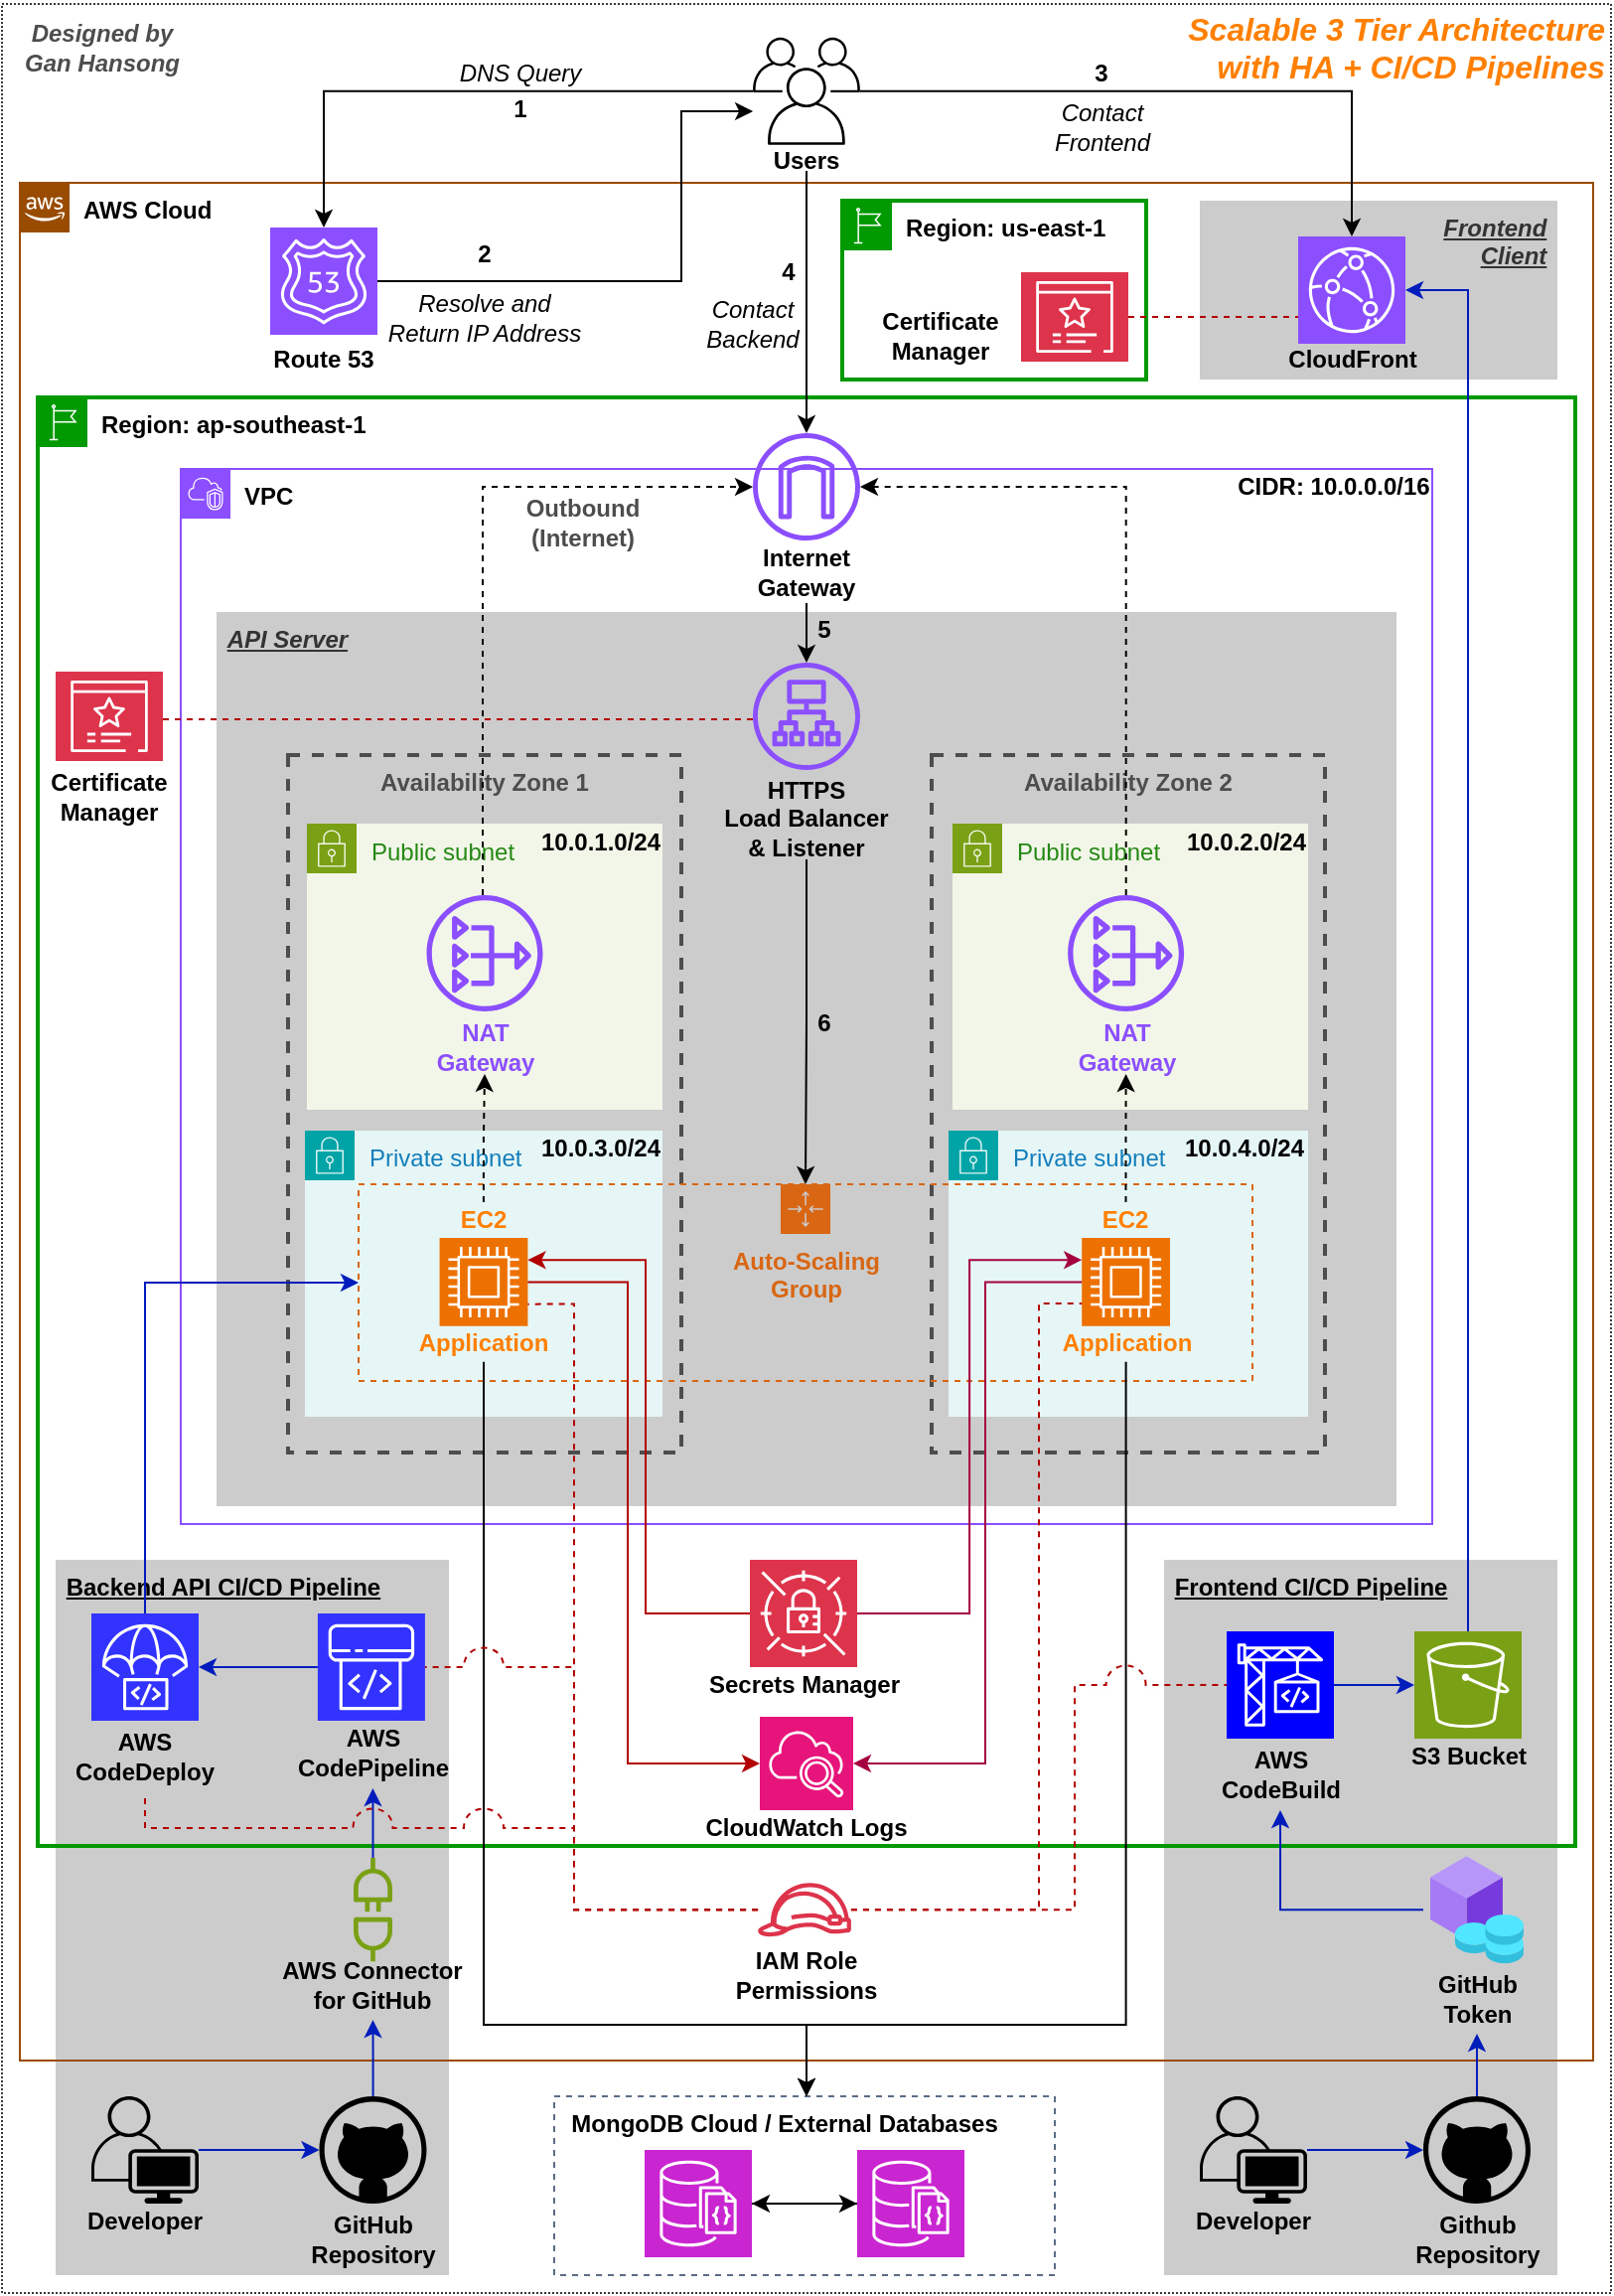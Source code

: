 <mxfile version="27.0.5">
  <diagram id="RGr1q8CzV36uV8QbhTsL" name="Page-1">
    <mxGraphModel dx="1678" dy="989" grid="1" gridSize="9" guides="1" tooltips="1" connect="1" arrows="1" fold="1" page="1" pageScale="1" pageWidth="827" pageHeight="1169" math="0" shadow="0">
      <root>
        <mxCell id="0" />
        <mxCell id="1" parent="0" />
        <mxCell id="9l5MyErOC5hDp67ZGdWm-204" value="" style="rounded=0;whiteSpace=wrap;html=1;container=0;movable=1;resizable=1;rotatable=1;deletable=1;editable=1;locked=0;connectable=1;fillStyle=auto;fillColor=none;strokeColor=#36393d;dashed=1;dashPattern=1 1;" parent="1" vertex="1">
          <mxGeometry x="9" y="9" width="810" height="1152" as="geometry" />
        </mxCell>
        <mxCell id="DDoYbjtW6jiePf0yL-Tp-22" value="&lt;font color=&quot;#000000&quot;&gt;&lt;b&gt;&amp;nbsp;&lt;u style=&quot;&quot;&gt;Backend API&amp;nbsp;CI/CD Pipeline&lt;/u&gt;&lt;/b&gt;&lt;/font&gt;" style="fillColor=#CCCCCC;strokeColor=none;dashed=1;verticalAlign=top;fontStyle=0;fontColor=#333333;whiteSpace=wrap;html=1;align=left;movable=1;resizable=1;rotatable=1;deletable=1;editable=1;locked=0;connectable=1;container=0;" parent="1" vertex="1">
          <mxGeometry x="36" y="792" width="198" height="360" as="geometry" />
        </mxCell>
        <mxCell id="lIYTELbDc3b-W6d0zbWA-1" value="&lt;font color=&quot;#000000&quot;&gt;&lt;b&gt;&amp;nbsp;&lt;u&gt;Frontend&lt;/u&gt;&lt;u style=&quot;&quot;&gt;&amp;nbsp;CI/CD Pipeline&lt;/u&gt;&lt;/b&gt;&lt;/font&gt;" style="fillColor=#CCCCCC;strokeColor=none;dashed=1;verticalAlign=top;fontStyle=0;fontColor=#333333;whiteSpace=wrap;html=1;align=left;movable=1;resizable=1;rotatable=1;deletable=1;editable=1;locked=0;connectable=1;container=0;" parent="1" vertex="1">
          <mxGeometry x="594" y="792" width="198" height="360" as="geometry" />
        </mxCell>
        <mxCell id="DDoYbjtW6jiePf0yL-Tp-43" value="" style="fillColor=#CCCCCC;strokeColor=none;dashed=1;verticalAlign=top;fontStyle=2;whiteSpace=wrap;html=1;align=right;fillStyle=auto;fontColor=#333333;" parent="1" vertex="1">
          <mxGeometry x="612" y="108" width="126" height="90" as="geometry" />
        </mxCell>
        <mxCell id="9l5MyErOC5hDp67ZGdWm-1" value="&lt;b&gt;AWS Cloud&lt;/b&gt;" style="points=[[0,0],[0.25,0],[0.5,0],[0.75,0],[1,0],[1,0.25],[1,0.5],[1,0.75],[1,1],[0.75,1],[0.5,1],[0.25,1],[0,1],[0,0.75],[0,0.5],[0,0.25]];outlineConnect=0;html=1;whiteSpace=wrap;fontSize=12;fontStyle=0;container=0;pointerEvents=0;collapsible=0;recursiveResize=0;shape=mxgraph.aws4.group;grIcon=mxgraph.aws4.group_aws_cloud_alt;verticalAlign=top;align=left;spacingLeft=30;dashed=0;movable=1;resizable=1;rotatable=1;deletable=1;editable=1;locked=0;connectable=1;fillColor=none;strokeColor=#994C00;" parent="1" vertex="1">
          <mxGeometry x="18" y="99" width="792" height="945" as="geometry" />
        </mxCell>
        <mxCell id="dMzQxBgSghUDjkBfiONM-5" value="&lt;b style=&quot;&quot;&gt;&lt;font&gt;&amp;nbsp;&lt;u&gt;API Server&lt;/u&gt;&lt;/font&gt;&lt;/b&gt;" style="fillColor=#CCCCCC;strokeColor=none;dashed=1;verticalAlign=top;fontStyle=2;whiteSpace=wrap;html=1;align=left;fillStyle=auto;fontColor=#333333;" parent="1" vertex="1">
          <mxGeometry x="117" y="315" width="594" height="450" as="geometry" />
        </mxCell>
        <mxCell id="dMzQxBgSghUDjkBfiONM-1" value="&lt;b&gt;&lt;u&gt;Frontend&lt;/u&gt;&amp;nbsp;&lt;br&gt;&lt;u&gt;Client&lt;/u&gt;&amp;nbsp;&lt;/b&gt;" style="fillColor=#CCCCCC;strokeColor=none;dashed=1;verticalAlign=top;fontStyle=2;whiteSpace=wrap;html=1;align=right;fillStyle=auto;fontColor=#333333;" parent="1" vertex="1">
          <mxGeometry x="738" y="108" width="54" height="90" as="geometry" />
        </mxCell>
        <mxCell id="9l5MyErOC5hDp67ZGdWm-5" value="&lt;b&gt;&lt;font style=&quot;color: rgb(77, 77, 77);&quot;&gt;Availability Zone 1&lt;/font&gt;&lt;/b&gt;" style="dashed=1;verticalAlign=top;fontStyle=0;whiteSpace=wrap;html=1;strokeWidth=2;movable=1;resizable=1;rotatable=1;deletable=1;editable=1;locked=0;connectable=1;fillColor=none;strokeColor=#4D4D4D;fontColor=#000000;container=0;" parent="1" vertex="1">
          <mxGeometry x="153" y="387" width="198" height="351" as="geometry" />
        </mxCell>
        <mxCell id="9l5MyErOC5hDp67ZGdWm-26" value="&lt;b&gt;&lt;font style=&quot;color: rgb(77, 77, 77);&quot;&gt;Availability Zone 2&lt;/font&gt;&lt;/b&gt;" style="dashed=1;verticalAlign=top;fontStyle=0;whiteSpace=wrap;html=1;strokeWidth=2;movable=1;resizable=1;rotatable=1;deletable=1;editable=1;locked=0;connectable=1;fillColor=none;strokeColor=#4D4D4D;fontColor=#000000;container=0;" parent="1" vertex="1">
          <mxGeometry x="477" y="387" width="198" height="351" as="geometry" />
        </mxCell>
        <mxCell id="uXWzpsbgEsg3b-OZYy73-5" value="Private subnet" style="points=[[0,0],[0.25,0],[0.5,0],[0.75,0],[1,0],[1,0.25],[1,0.5],[1,0.75],[1,1],[0.75,1],[0.5,1],[0.25,1],[0,1],[0,0.75],[0,0.5],[0,0.25]];outlineConnect=0;gradientColor=none;html=1;whiteSpace=wrap;fontSize=12;fontStyle=0;container=1;pointerEvents=0;collapsible=0;recursiveResize=0;shape=mxgraph.aws4.group;grIcon=mxgraph.aws4.group_security_group;grStroke=0;strokeColor=#00A4A6;fillColor=#E6F6F7;verticalAlign=top;align=left;spacingLeft=30;fontColor=#147EBA;dashed=0;" parent="1" vertex="1">
          <mxGeometry x="485.5" y="576" width="181" height="144" as="geometry" />
        </mxCell>
        <mxCell id="9l5MyErOC5hDp67ZGdWm-3" value="&lt;b&gt;Region: ap-southeast-1&lt;/b&gt;" style="points=[[0,0],[0.25,0],[0.5,0],[0.75,0],[1,0],[1,0.25],[1,0.5],[1,0.75],[1,1],[0.75,1],[0.5,1],[0.25,1],[0,1],[0,0.75],[0,0.5],[0,0.25]];outlineConnect=0;html=1;whiteSpace=wrap;fontSize=12;fontStyle=0;container=0;pointerEvents=0;collapsible=0;recursiveResize=0;shape=mxgraph.aws4.group;grIcon=mxgraph.aws4.group_region;fillColor=none;verticalAlign=top;align=left;spacingLeft=30;strokeWidth=2;movable=1;resizable=1;rotatable=1;deletable=1;editable=1;locked=0;connectable=1;strokeColor=#009900;gradientColor=none;" parent="1" vertex="1">
          <mxGeometry x="27" y="207" width="774" height="729" as="geometry" />
        </mxCell>
        <mxCell id="9l5MyErOC5hDp67ZGdWm-76" value="&lt;i&gt;DNS Query&lt;br&gt;&lt;/i&gt;" style="text;html=1;align=center;verticalAlign=middle;whiteSpace=wrap;rounded=0;container=0;" parent="1" vertex="1">
          <mxGeometry x="234" y="33" width="72" height="21" as="geometry" />
        </mxCell>
        <mxCell id="9l5MyErOC5hDp67ZGdWm-82" value="&lt;div&gt;&lt;i style=&quot;background-color: initial;&quot;&gt;&lt;span style=&quot;font-weight: normal;&quot;&gt;Resolve and Return&lt;/span&gt;&lt;/i&gt;&lt;i style=&quot;background-color: initial;&quot;&gt;&lt;span style=&quot;font-weight: normal;&quot;&gt;&amp;nbsp;IP Address&lt;/span&gt;&lt;/i&gt;&lt;/div&gt;" style="text;html=1;align=center;verticalAlign=middle;whiteSpace=wrap;rounded=0;fontStyle=1;container=0;" parent="1" vertex="1">
          <mxGeometry x="198" y="153" width="108" height="27" as="geometry" />
        </mxCell>
        <mxCell id="9l5MyErOC5hDp67ZGdWm-83" value="" style="sketch=0;outlineConnect=0;fontColor=#232F3E;gradientColor=none;fillColor=#8C4FFF;strokeColor=none;dashed=0;verticalLabelPosition=bottom;verticalAlign=top;align=center;html=1;fontSize=12;fontStyle=0;aspect=fixed;pointerEvents=1;shape=mxgraph.aws4.internet_gateway;container=0;" parent="1" vertex="1">
          <mxGeometry x="387" y="225" width="54" height="54" as="geometry" />
        </mxCell>
        <mxCell id="9l5MyErOC5hDp67ZGdWm-89" value="&lt;b&gt;1&lt;/b&gt;" style="text;html=1;align=center;verticalAlign=middle;whiteSpace=wrap;rounded=0;container=0;" parent="1" vertex="1">
          <mxGeometry x="260.5" y="52.5" width="18" height="18" as="geometry" />
        </mxCell>
        <mxCell id="9l5MyErOC5hDp67ZGdWm-93" value="&lt;span&gt;2&lt;/span&gt;" style="text;html=1;align=center;verticalAlign=middle;whiteSpace=wrap;rounded=0;fontStyle=1;container=0;" parent="1" vertex="1">
          <mxGeometry x="243" y="126" width="18" height="18" as="geometry" />
        </mxCell>
        <mxCell id="DDoYbjtW6jiePf0yL-Tp-40" style="edgeStyle=orthogonalEdgeStyle;rounded=0;orthogonalLoop=1;jettySize=auto;html=1;" parent="1" source="9l5MyErOC5hDp67ZGdWm-94" target="9l5MyErOC5hDp67ZGdWm-51" edge="1">
          <mxGeometry relative="1" as="geometry" />
        </mxCell>
        <mxCell id="9l5MyErOC5hDp67ZGdWm-94" value="&lt;b&gt;Internet Gateway&lt;/b&gt;" style="text;html=1;align=center;verticalAlign=middle;whiteSpace=wrap;rounded=0;container=0;" parent="1" vertex="1">
          <mxGeometry x="387" y="279" width="54" height="31.5" as="geometry" />
        </mxCell>
        <mxCell id="9l5MyErOC5hDp67ZGdWm-4" value="&lt;b&gt;&lt;font color=&quot;#000000&quot;&gt;VPC&lt;/font&gt;&lt;/b&gt;" style="points=[[0,0],[0.25,0],[0.5,0],[0.75,0],[1,0],[1,0.25],[1,0.5],[1,0.75],[1,1],[0.75,1],[0.5,1],[0.25,1],[0,1],[0,0.75],[0,0.5],[0,0.25]];outlineConnect=0;gradientColor=none;html=1;whiteSpace=wrap;fontSize=12;fontStyle=0;container=0;pointerEvents=0;collapsible=0;recursiveResize=0;shape=mxgraph.aws4.group;grIcon=mxgraph.aws4.group_vpc2;strokeColor=#8C4FFF;fillColor=none;verticalAlign=top;align=left;spacingLeft=30;fontColor=#AAB7B8;dashed=0;movable=1;resizable=1;rotatable=1;deletable=1;editable=1;locked=0;connectable=1;" parent="1" vertex="1">
          <mxGeometry x="99" y="243" width="630" height="531" as="geometry" />
        </mxCell>
        <mxCell id="9l5MyErOC5hDp67ZGdWm-111" value="Scalable 3 Tier Architecture&#xa;with HA + CI/CD Pipelines" style="text;strokeColor=none;fillColor=none;fontSize=16;fontStyle=3;verticalAlign=middle;align=right;horizontal=1;fontColor=#FF8000;spacing=0;container=0;" parent="1" vertex="1">
          <mxGeometry x="609" y="7.5" width="207" height="45" as="geometry" />
        </mxCell>
        <mxCell id="9l5MyErOC5hDp67ZGdWm-135" value="Designed by&lt;br&gt;Gan Hansong" style="text;strokeColor=none;fillColor=none;html=1;verticalAlign=middle;align=center;horizontal=1;container=0;spacing=0;strokeWidth=1;spacingBottom=0;spacingTop=0;fontStyle=3;fontColor=#4D4D4D;" parent="1" vertex="1">
          <mxGeometry x="9" y="7.5" width="99" height="46.5" as="geometry" />
        </mxCell>
        <mxCell id="1ljIJsZgbHuPjteY2wSU-3" style="edgeStyle=orthogonalEdgeStyle;rounded=0;orthogonalLoop=1;jettySize=auto;html=1;" edge="1" parent="1" source="9l5MyErOC5hDp67ZGdWm-7" target="9l5MyErOC5hDp67ZGdWm-9">
          <mxGeometry relative="1" as="geometry">
            <Array as="points">
              <mxPoint x="351" y="149" />
              <mxPoint x="351" y="63" />
            </Array>
          </mxGeometry>
        </mxCell>
        <mxCell id="9l5MyErOC5hDp67ZGdWm-7" value="" style="sketch=0;points=[[0,0,0],[0.25,0,0],[0.5,0,0],[0.75,0,0],[1,0,0],[0,1,0],[0.25,1,0],[0.5,1,0],[0.75,1,0],[1,1,0],[0,0.25,0],[0,0.5,0],[0,0.75,0],[1,0.25,0],[1,0.5,0],[1,0.75,0]];outlineConnect=0;fontColor=#232F3E;fillColor=#8C4FFF;strokeColor=#ffffff;dashed=0;verticalLabelPosition=bottom;verticalAlign=top;align=center;html=1;fontSize=12;fontStyle=0;aspect=fixed;shape=mxgraph.aws4.resourceIcon;resIcon=mxgraph.aws4.route_53;movable=1;resizable=1;rotatable=1;deletable=1;editable=1;locked=0;connectable=1;container=0;" parent="1" vertex="1">
          <mxGeometry x="144" y="121.5" width="54" height="54" as="geometry" />
        </mxCell>
        <mxCell id="1ljIJsZgbHuPjteY2wSU-1" style="edgeStyle=orthogonalEdgeStyle;rounded=0;orthogonalLoop=1;jettySize=auto;html=1;" edge="1" parent="1" source="9l5MyErOC5hDp67ZGdWm-9" target="9l5MyErOC5hDp67ZGdWm-7">
          <mxGeometry relative="1" as="geometry" />
        </mxCell>
        <mxCell id="1ljIJsZgbHuPjteY2wSU-5" style="edgeStyle=orthogonalEdgeStyle;rounded=0;orthogonalLoop=1;jettySize=auto;html=1;" edge="1" parent="1" source="9l5MyErOC5hDp67ZGdWm-9" target="nWbVi_MvGGUtivNAOGYK-15">
          <mxGeometry relative="1" as="geometry" />
        </mxCell>
        <mxCell id="9l5MyErOC5hDp67ZGdWm-9" value="" style="sketch=0;outlineConnect=0;dashed=0;verticalLabelPosition=bottom;verticalAlign=top;align=center;html=1;fontSize=12;fontStyle=1;aspect=fixed;shape=mxgraph.aws4.illustration_users;pointerEvents=1;fillStyle=solid;container=0;fillColor=#000000;" parent="1" vertex="1">
          <mxGeometry x="387" y="25.93" width="54" height="54" as="geometry" />
        </mxCell>
        <mxCell id="1ljIJsZgbHuPjteY2wSU-4" style="edgeStyle=orthogonalEdgeStyle;rounded=0;orthogonalLoop=1;jettySize=auto;html=1;" edge="1" parent="1" source="awxrI2OAlqIDWaY-2wJy-14" target="9l5MyErOC5hDp67ZGdWm-83">
          <mxGeometry relative="1" as="geometry" />
        </mxCell>
        <mxCell id="awxrI2OAlqIDWaY-2wJy-14" value="&lt;b&gt;Users&lt;/b&gt;" style="text;html=1;align=center;verticalAlign=middle;whiteSpace=wrap;rounded=0;container=0;" parent="1" vertex="1">
          <mxGeometry x="396" y="82.93" width="36" height="10.07" as="geometry" />
        </mxCell>
        <mxCell id="9l5MyErOC5hDp67ZGdWm-74" value="&lt;b&gt;Route 53&lt;/b&gt;" style="text;html=1;align=center;verticalAlign=middle;whiteSpace=wrap;rounded=0;container=0;" parent="1" vertex="1">
          <mxGeometry x="144" y="177" width="54" height="21" as="geometry" />
        </mxCell>
        <mxCell id="9l5MyErOC5hDp67ZGdWm-51" value="" style="sketch=0;outlineConnect=0;fontColor=#232F3E;gradientColor=none;fillColor=#8C4FFF;strokeColor=none;dashed=0;verticalLabelPosition=bottom;verticalAlign=top;align=center;html=1;fontSize=12;fontStyle=0;aspect=fixed;pointerEvents=1;shape=mxgraph.aws4.application_load_balancer;container=0;" parent="1" vertex="1">
          <mxGeometry x="387" y="340.5" width="54" height="54" as="geometry" />
        </mxCell>
        <mxCell id="uXWzpsbgEsg3b-OZYy73-8" style="edgeStyle=orthogonalEdgeStyle;rounded=0;orthogonalLoop=1;jettySize=auto;html=1;" parent="1" source="9l5MyErOC5hDp67ZGdWm-59" target="9l5MyErOC5hDp67ZGdWm-43" edge="1">
          <mxGeometry relative="1" as="geometry" />
        </mxCell>
        <mxCell id="9l5MyErOC5hDp67ZGdWm-59" value="&lt;b&gt;HTTPS&lt;br&gt;Load Balancer&lt;br&gt;&amp;amp; Listener&lt;/b&gt;" style="text;html=1;align=center;verticalAlign=middle;whiteSpace=wrap;rounded=0;movable=1;resizable=1;rotatable=1;deletable=1;editable=1;locked=0;connectable=1;container=0;" parent="1" vertex="1">
          <mxGeometry x="369" y="397.5" width="90" height="42" as="geometry" />
        </mxCell>
        <mxCell id="nWbVi_MvGGUtivNAOGYK-15" value="" style="sketch=0;points=[[0,0,0],[0.25,0,0],[0.5,0,0],[0.75,0,0],[1,0,0],[0,1,0],[0.25,1,0],[0.5,1,0],[0.75,1,0],[1,1,0],[0,0.25,0],[0,0.5,0],[0,0.75,0],[1,0.25,0],[1,0.5,0],[1,0.75,0]];outlineConnect=0;fontColor=#232F3E;fillColor=#8C4FFF;strokeColor=#ffffff;dashed=0;verticalLabelPosition=bottom;verticalAlign=top;align=center;html=1;fontSize=12;fontStyle=0;aspect=fixed;shape=mxgraph.aws4.resourceIcon;resIcon=mxgraph.aws4.cloudfront;" parent="1" vertex="1">
          <mxGeometry x="661.5" y="126" width="54" height="54" as="geometry" />
        </mxCell>
        <mxCell id="nWbVi_MvGGUtivNAOGYK-16" value="&lt;b&gt;CloudFront&lt;/b&gt;" style="text;html=1;align=center;verticalAlign=middle;whiteSpace=wrap;rounded=0;container=0;" parent="1" vertex="1">
          <mxGeometry x="652.5" y="178.5" width="72" height="18" as="geometry" />
        </mxCell>
        <mxCell id="nWbVi_MvGGUtivNAOGYK-20" value="" style="sketch=0;points=[[0,0,0],[0.25,0,0],[0.5,0,0],[0.75,0,0],[1,0,0],[0,1,0],[0.25,1,0],[0.5,1,0],[0.75,1,0],[1,1,0],[0,0.25,0],[0,0.5,0],[0,0.75,0],[1,0.25,0],[1,0.5,0],[1,0.75,0]];outlineConnect=0;fontColor=#232F3E;fillColor=#DD344C;strokeColor=#ffffff;dashed=0;verticalLabelPosition=bottom;verticalAlign=top;align=center;html=1;fontSize=12;fontStyle=0;aspect=fixed;shape=mxgraph.aws4.resourceIcon;resIcon=mxgraph.aws4.secrets_manager;" parent="1" vertex="1">
          <mxGeometry x="385.5" y="792" width="54" height="54" as="geometry" />
        </mxCell>
        <mxCell id="nWbVi_MvGGUtivNAOGYK-30" value="&lt;b&gt;&lt;font color=&quot;#000000&quot;&gt;&amp;nbsp; MongoDB Cloud / External Databases&lt;/font&gt;&lt;/b&gt;" style="fillColor=none;strokeColor=#5A6C86;dashed=1;verticalAlign=top;fontStyle=0;fontColor=#5A6C86;whiteSpace=wrap;html=1;align=left;" parent="1" vertex="1">
          <mxGeometry x="287" y="1062" width="252" height="90" as="geometry" />
        </mxCell>
        <mxCell id="DDoYbjtW6jiePf0yL-Tp-24" style="edgeStyle=orthogonalEdgeStyle;rounded=0;orthogonalLoop=1;jettySize=auto;html=1;" parent="1" source="UvoUwvvqU9sCTcPaqagd-1" target="UvoUwvvqU9sCTcPaqagd-2" edge="1">
          <mxGeometry relative="1" as="geometry" />
        </mxCell>
        <mxCell id="UvoUwvvqU9sCTcPaqagd-1" value="" style="sketch=0;points=[[0,0,0],[0.25,0,0],[0.5,0,0],[0.75,0,0],[1,0,0],[0,1,0],[0.25,1,0],[0.5,1,0],[0.75,1,0],[1,1,0],[0,0.25,0],[0,0.5,0],[0,0.75,0],[1,0.25,0],[1,0.5,0],[1,0.75,0]];outlineConnect=0;fontColor=#232F3E;fillColor=#C925D1;strokeColor=#ffffff;dashed=0;verticalLabelPosition=bottom;verticalAlign=top;align=center;html=1;fontSize=12;fontStyle=0;aspect=fixed;shape=mxgraph.aws4.resourceIcon;resIcon=mxgraph.aws4.documentdb_with_mongodb_compatibility;" parent="1" vertex="1">
          <mxGeometry x="332.5" y="1089" width="54" height="54" as="geometry" />
        </mxCell>
        <mxCell id="UvoUwvvqU9sCTcPaqagd-2" value="" style="sketch=0;points=[[0,0,0],[0.25,0,0],[0.5,0,0],[0.75,0,0],[1,0,0],[0,1,0],[0.25,1,0],[0.5,1,0],[0.75,1,0],[1,1,0],[0,0.25,0],[0,0.5,0],[0,0.75,0],[1,0.25,0],[1,0.5,0],[1,0.75,0]];outlineConnect=0;fontColor=#232F3E;fillColor=#C925D1;strokeColor=#ffffff;dashed=0;verticalLabelPosition=bottom;verticalAlign=top;align=center;html=1;fontSize=12;fontStyle=0;aspect=fixed;shape=mxgraph.aws4.resourceIcon;resIcon=mxgraph.aws4.documentdb_with_mongodb_compatibility;" parent="1" vertex="1">
          <mxGeometry x="439.5" y="1089" width="54" height="54" as="geometry" />
        </mxCell>
        <mxCell id="DDoYbjtW6jiePf0yL-Tp-10" value="" style="sketch=0;points=[[0,0,0],[0.25,0,0],[0.5,0,0],[0.75,0,0],[1,0,0],[0,1,0],[0.25,1,0],[0.5,1,0],[0.75,1,0],[1,1,0],[0,0.25,0],[0,0.5,0],[0,0.75,0],[1,0.25,0],[1,0.5,0],[1,0.75,0]];outlineConnect=0;fontColor=#232F3E;fillColor=#3333FF;strokeColor=#ffffff;dashed=0;verticalLabelPosition=bottom;verticalAlign=top;align=center;html=1;fontSize=12;fontStyle=0;aspect=fixed;shape=mxgraph.aws4.resourceIcon;resIcon=mxgraph.aws4.codedeploy;" parent="1" vertex="1">
          <mxGeometry x="54" y="819" width="54" height="54" as="geometry" />
        </mxCell>
        <mxCell id="DDoYbjtW6jiePf0yL-Tp-14" value="&lt;b&gt;AWS CodePipeline&lt;/b&gt;" style="text;html=1;align=center;verticalAlign=middle;whiteSpace=wrap;rounded=0;movable=1;resizable=1;rotatable=1;deletable=1;editable=1;locked=0;connectable=1;container=0;" parent="1" vertex="1">
          <mxGeometry x="159.74" y="871" width="72" height="36" as="geometry" />
        </mxCell>
        <mxCell id="DDoYbjtW6jiePf0yL-Tp-15" value="&lt;b&gt;AWS CodeDeploy&lt;/b&gt;" style="text;html=1;align=center;verticalAlign=middle;whiteSpace=wrap;rounded=0;movable=1;resizable=1;rotatable=1;deletable=1;editable=1;locked=0;connectable=1;container=0;" parent="1" vertex="1">
          <mxGeometry x="45" y="873" width="72" height="36" as="geometry" />
        </mxCell>
        <mxCell id="DDoYbjtW6jiePf0yL-Tp-21" style="edgeStyle=orthogonalEdgeStyle;rounded=0;orthogonalLoop=1;jettySize=auto;html=1;fillColor=#0050ef;strokeColor=#001DBC;" parent="1" source="DDoYbjtW6jiePf0yL-Tp-8" target="DDoYbjtW6jiePf0yL-Tp-10" edge="1">
          <mxGeometry relative="1" as="geometry" />
        </mxCell>
        <mxCell id="DDoYbjtW6jiePf0yL-Tp-8" value="" style="sketch=0;points=[[0,0,0],[0.25,0,0],[0.5,0,0],[0.75,0,0],[1,0,0],[0,1,0],[0.25,1,0],[0.5,1,0],[0.75,1,0],[1,1,0],[0,0.25,0],[0,0.5,0],[0,0.75,0],[1,0.25,0],[1,0.5,0],[1,0.75,0]];outlineConnect=0;fillColor=#3333FF;strokeColor=#FFFFFF;dashed=0;verticalLabelPosition=bottom;verticalAlign=top;align=center;html=1;fontSize=12;fontStyle=0;aspect=fixed;shape=mxgraph.aws4.resourceIcon;resIcon=mxgraph.aws4.codepipeline;" parent="1" vertex="1">
          <mxGeometry x="167.95" y="819" width="54" height="54" as="geometry" />
        </mxCell>
        <mxCell id="nWbVi_MvGGUtivNAOGYK-23" value="&lt;b&gt;Secrets&amp;nbsp;&lt;/b&gt;&lt;b style=&quot;background-color: initial;&quot;&gt;Manager&lt;/b&gt;" style="text;html=1;align=center;verticalAlign=middle;whiteSpace=wrap;rounded=0;movable=1;resizable=1;rotatable=1;deletable=1;editable=1;locked=0;connectable=1;container=0;" parent="1" vertex="1">
          <mxGeometry x="359" y="846" width="108" height="18" as="geometry" />
        </mxCell>
        <mxCell id="DDoYbjtW6jiePf0yL-Tp-19" style="edgeStyle=orthogonalEdgeStyle;rounded=0;orthogonalLoop=1;jettySize=auto;html=1;entryX=0;entryY=0.5;entryDx=0;entryDy=0;entryPerimeter=0;fillColor=#0050ef;strokeColor=#001DBC;" parent="1" source="DDoYbjtW6jiePf0yL-Tp-3" target="DDoYbjtW6jiePf0yL-Tp-6" edge="1">
          <mxGeometry relative="1" as="geometry" />
        </mxCell>
        <mxCell id="DDoYbjtW6jiePf0yL-Tp-23" value="" style="group" parent="1" vertex="1" connectable="0">
          <mxGeometry x="161.5" y="576" width="531.5" height="144" as="geometry" />
        </mxCell>
        <mxCell id="uXWzpsbgEsg3b-OZYy73-4" value="Private subnet" style="points=[[0,0],[0.25,0],[0.5,0],[0.75,0],[1,0],[1,0.25],[1,0.5],[1,0.75],[1,1],[0.75,1],[0.5,1],[0.25,1],[0,1],[0,0.75],[0,0.5],[0,0.25]];outlineConnect=0;gradientColor=none;html=1;whiteSpace=wrap;fontSize=12;fontStyle=0;container=1;pointerEvents=0;collapsible=0;recursiveResize=0;shape=mxgraph.aws4.group;grIcon=mxgraph.aws4.group_security_group;grStroke=0;strokeColor=#00A4A6;fillColor=#E6F6F7;verticalAlign=top;align=left;spacingLeft=30;fontColor=#147EBA;dashed=0;" parent="DDoYbjtW6jiePf0yL-Tp-23" vertex="1">
          <mxGeometry width="180" height="144" as="geometry" />
        </mxCell>
        <mxCell id="9l5MyErOC5hDp67ZGdWm-43" value="&lt;b&gt;Auto-Scaling&lt;br&gt;Group&lt;/b&gt;" style="points=[[0,0],[0.25,0],[0.5,0],[0.75,0],[1,0],[1,0.25],[1,0.5],[1,0.75],[1,1],[0.75,1],[0.5,1],[0.25,1],[0,1],[0,0.75],[0,0.5],[0,0.25]];outlineConnect=0;gradientColor=none;html=1;whiteSpace=wrap;fontSize=12;fontStyle=0;container=0;pointerEvents=0;collapsible=0;recursiveResize=0;shape=mxgraph.aws4.groupCenter;grIcon=mxgraph.aws4.group_auto_scaling_group;grStroke=1;strokeColor=#D86613;fillColor=none;verticalAlign=top;align=center;fontColor=#D86613;dashed=1;spacingTop=25;movable=1;resizable=1;rotatable=1;deletable=1;editable=1;locked=0;connectable=1;" parent="DDoYbjtW6jiePf0yL-Tp-23" vertex="1">
          <mxGeometry x="27" y="27" width="450" height="99" as="geometry" />
        </mxCell>
        <mxCell id="9l5MyErOC5hDp67ZGdWm-131" value="Application" style="text;html=1;align=center;verticalAlign=middle;whiteSpace=wrap;rounded=0;labelBackgroundColor=none;fontColor=#FF8000;fontStyle=1;movable=1;resizable=1;rotatable=1;deletable=1;editable=1;locked=0;connectable=1;container=0;" parent="DDoYbjtW6jiePf0yL-Tp-23" vertex="1">
          <mxGeometry x="54.692" y="98.42" width="70.615" height="18" as="geometry" />
        </mxCell>
        <mxCell id="9l5MyErOC5hDp67ZGdWm-133" value="EC2" style="text;html=1;align=center;verticalAlign=middle;whiteSpace=wrap;rounded=0;labelBackgroundColor=none;fontColor=#FF8000;fontStyle=1;movable=1;resizable=1;rotatable=1;deletable=1;editable=1;locked=0;connectable=1;container=0;" parent="DDoYbjtW6jiePf0yL-Tp-23" vertex="1">
          <mxGeometry x="77.537" y="36" width="24.923" height="18" as="geometry" />
        </mxCell>
        <mxCell id="9l5MyErOC5hDp67ZGdWm-134" value="" style="sketch=0;points=[[0,0,0],[0.25,0,0],[0.5,0,0],[0.75,0,0],[1,0,0],[0,1,0],[0.25,1,0],[0.5,1,0],[0.75,1,0],[1,1,0],[0,0.25,0],[0,0.5,0],[0,0.75,0],[1,0.25,0],[1,0.5,0],[1,0.75,0]];outlineConnect=0;fontColor=#232F3E;fillColor=#ED7100;strokeColor=#ffffff;dashed=0;verticalLabelPosition=bottom;verticalAlign=top;align=center;html=1;fontSize=12;fontStyle=0;aspect=fixed;shape=mxgraph.aws4.resourceIcon;resIcon=mxgraph.aws4.compute;movable=1;resizable=1;rotatable=1;deletable=1;editable=1;locked=0;connectable=1;container=0;" parent="DDoYbjtW6jiePf0yL-Tp-23" vertex="1">
          <mxGeometry x="67.787" y="54" width="44.42" height="44.42" as="geometry" />
        </mxCell>
        <mxCell id="9l5MyErOC5hDp67ZGdWm-126" value="Application" style="text;html=1;align=center;verticalAlign=middle;whiteSpace=wrap;rounded=0;labelBackgroundColor=none;fontColor=#FF8000;fontStyle=1;movable=1;resizable=1;rotatable=1;deletable=1;editable=1;locked=0;connectable=1;container=0;" parent="DDoYbjtW6jiePf0yL-Tp-23" vertex="1">
          <mxGeometry x="378.002" y="98.42" width="70.615" height="18" as="geometry" />
        </mxCell>
        <mxCell id="9l5MyErOC5hDp67ZGdWm-128" value="EC2" style="text;html=1;align=center;verticalAlign=middle;whiteSpace=wrap;rounded=0;labelBackgroundColor=none;fontColor=#FF8000;fontStyle=1;movable=1;resizable=1;rotatable=1;deletable=1;editable=1;locked=0;connectable=1;container=0;" parent="DDoYbjtW6jiePf0yL-Tp-23" vertex="1">
          <mxGeometry x="400.847" y="36" width="24.923" height="18" as="geometry" />
        </mxCell>
        <mxCell id="9l5MyErOC5hDp67ZGdWm-129" value="" style="sketch=0;points=[[0,0,0],[0.25,0,0],[0.5,0,0],[0.75,0,0],[1,0,0],[0,1,0],[0.25,1,0],[0.5,1,0],[0.75,1,0],[1,1,0],[0,0.25,0],[0,0.5,0],[0,0.75,0],[1,0.25,0],[1,0.5,0],[1,0.75,0]];outlineConnect=0;fontColor=#232F3E;fillColor=#ED7100;strokeColor=#ffffff;dashed=0;verticalLabelPosition=bottom;verticalAlign=top;align=center;html=1;fontSize=12;fontStyle=0;aspect=fixed;shape=mxgraph.aws4.resourceIcon;resIcon=mxgraph.aws4.compute;movable=1;resizable=1;rotatable=1;deletable=1;editable=1;locked=0;connectable=1;container=0;" parent="DDoYbjtW6jiePf0yL-Tp-23" vertex="1">
          <mxGeometry x="391.097" y="54" width="44.42" height="44.42" as="geometry" />
        </mxCell>
        <mxCell id="xwJ10akdj0l3tbA_2JCs-15" value="&lt;b&gt;10.0.4.0/24&lt;/b&gt;" style="text;html=1;align=center;verticalAlign=middle;whiteSpace=wrap;rounded=0;" parent="DDoYbjtW6jiePf0yL-Tp-23" vertex="1">
          <mxGeometry x="441" width="63" height="18" as="geometry" />
        </mxCell>
        <mxCell id="UvoUwvvqU9sCTcPaqagd-5" style="edgeStyle=orthogonalEdgeStyle;rounded=0;orthogonalLoop=1;jettySize=auto;html=1;strokeColor=#000000;" parent="1" source="9l5MyErOC5hDp67ZGdWm-126" target="nWbVi_MvGGUtivNAOGYK-30" edge="1">
          <mxGeometry relative="1" as="geometry">
            <Array as="points">
              <mxPoint x="575" y="1026" />
              <mxPoint x="414" y="1026" />
            </Array>
          </mxGeometry>
        </mxCell>
        <mxCell id="UvoUwvvqU9sCTcPaqagd-4" style="edgeStyle=orthogonalEdgeStyle;rounded=0;orthogonalLoop=1;jettySize=auto;html=1;strokeColor=#000000;" parent="1" source="9l5MyErOC5hDp67ZGdWm-131" target="nWbVi_MvGGUtivNAOGYK-30" edge="1">
          <mxGeometry relative="1" as="geometry">
            <Array as="points">
              <mxPoint x="252" y="1026" />
              <mxPoint x="414" y="1026" />
            </Array>
          </mxGeometry>
        </mxCell>
        <mxCell id="DDoYbjtW6jiePf0yL-Tp-25" style="edgeStyle=orthogonalEdgeStyle;rounded=0;orthogonalLoop=1;jettySize=auto;html=1;entryX=1;entryY=0.5;entryDx=0;entryDy=0;entryPerimeter=0;" parent="1" source="UvoUwvvqU9sCTcPaqagd-2" target="UvoUwvvqU9sCTcPaqagd-1" edge="1">
          <mxGeometry relative="1" as="geometry" />
        </mxCell>
        <mxCell id="5dcYYv-eymgpeXZWAsFi-15" style="edgeStyle=orthogonalEdgeStyle;rounded=0;orthogonalLoop=1;jettySize=auto;html=1;jumpStyle=arc;jumpSize=20;strokeColor=#B20000;fillColor=#e51400;endArrow=none;startFill=0;dashed=1;" parent="1" source="DDoYbjtW6jiePf0yL-Tp-27" target="lIYTELbDc3b-W6d0zbWA-19" edge="1">
          <mxGeometry relative="1" as="geometry">
            <Array as="points">
              <mxPoint x="549" y="968" />
              <mxPoint x="549" y="855" />
            </Array>
          </mxGeometry>
        </mxCell>
        <mxCell id="DDoYbjtW6jiePf0yL-Tp-27" value="" style="sketch=0;outlineConnect=0;fontColor=#232F3E;gradientColor=none;fillColor=#DD344C;strokeColor=none;dashed=0;verticalLabelPosition=bottom;verticalAlign=top;align=center;html=1;fontSize=12;fontStyle=0;pointerEvents=1;shape=mxgraph.aws4.role;" parent="1" vertex="1">
          <mxGeometry x="386" y="954.57" width="54" height="27" as="geometry" />
        </mxCell>
        <mxCell id="DDoYbjtW6jiePf0yL-Tp-30" value="&lt;b&gt;IAM Role&lt;br&gt;Permissions&lt;/b&gt;" style="text;html=1;align=center;verticalAlign=middle;whiteSpace=wrap;rounded=0;movable=1;resizable=1;rotatable=1;deletable=1;editable=1;locked=0;connectable=1;container=0;" parent="1" vertex="1">
          <mxGeometry x="378" y="987.55" width="72" height="27" as="geometry" />
        </mxCell>
        <mxCell id="DDoYbjtW6jiePf0yL-Tp-48" style="edgeStyle=orthogonalEdgeStyle;rounded=0;orthogonalLoop=1;jettySize=auto;html=1;entryX=1;entryY=0.25;entryDx=0;entryDy=0;entryPerimeter=0;strokeColor=#B20000;endArrow=classic;endFill=1;fillColor=#e51400;" parent="1" source="nWbVi_MvGGUtivNAOGYK-20" target="9l5MyErOC5hDp67ZGdWm-134" edge="1">
          <mxGeometry relative="1" as="geometry">
            <Array as="points">
              <mxPoint x="333" y="819" />
              <mxPoint x="333" y="641" />
            </Array>
          </mxGeometry>
        </mxCell>
        <mxCell id="lIYTELbDc3b-W6d0zbWA-36" style="edgeStyle=orthogonalEdgeStyle;rounded=0;orthogonalLoop=1;jettySize=auto;html=1;fillColor=#0050ef;strokeColor=#001DBC;" parent="1" source="DDoYbjtW6jiePf0yL-Tp-54" target="DDoYbjtW6jiePf0yL-Tp-14" edge="1">
          <mxGeometry relative="1" as="geometry">
            <mxPoint x="197.173" y="938.256" as="sourcePoint" />
            <mxPoint x="198" y="909" as="targetPoint" />
          </mxGeometry>
        </mxCell>
        <mxCell id="DDoYbjtW6jiePf0yL-Tp-54" value="" style="sketch=0;outlineConnect=0;fontColor=#232F3E;gradientColor=none;fillColor=#7AA116;strokeColor=none;dashed=0;verticalLabelPosition=bottom;verticalAlign=top;align=center;html=1;fontSize=12;fontStyle=0;aspect=fixed;pointerEvents=1;shape=mxgraph.aws4.connector;rotation=90;" parent="1" vertex="1">
          <mxGeometry x="169.55" y="958.33" width="52.4" height="19.48" as="geometry" />
        </mxCell>
        <mxCell id="DDoYbjtW6jiePf0yL-Tp-58" value="&lt;b&gt;AWS Connector for GitHub&lt;/b&gt;" style="text;html=1;align=center;verticalAlign=middle;whiteSpace=wrap;rounded=0;movable=1;resizable=1;rotatable=1;deletable=1;editable=1;locked=0;connectable=1;container=0;" parent="1" vertex="1">
          <mxGeometry x="148.49" y="987.55" width="94.51" height="36" as="geometry" />
        </mxCell>
        <mxCell id="9l5MyErOC5hDp67ZGdWm-319" value="&lt;b&gt;S3 Bucket&lt;/b&gt;" style="text;html=1;align=center;verticalAlign=middle;whiteSpace=wrap;rounded=0;movable=1;resizable=1;rotatable=1;deletable=1;editable=1;locked=0;connectable=1;container=0;" parent="1" vertex="1">
          <mxGeometry x="715.5" y="882" width="63" height="18" as="geometry" />
        </mxCell>
        <mxCell id="9l5MyErOC5hDp67ZGdWm-309" value="" style="sketch=0;points=[[0,0,0],[0.25,0,0],[0.5,0,0],[0.75,0,0],[1,0,0],[0,1,0],[0.25,1,0],[0.5,1,0],[0.75,1,0],[1,1,0],[0,0.25,0],[0,0.5,0],[0,0.75,0],[1,0.25,0],[1,0.5,0],[1,0.75,0]];outlineConnect=0;fontColor=#232F3E;fillColor=#7AA116;strokeColor=#ffffff;dashed=0;verticalLabelPosition=bottom;verticalAlign=top;align=center;html=1;fontSize=12;fontStyle=0;aspect=fixed;shape=mxgraph.aws4.resourceIcon;resIcon=mxgraph.aws4.s3;container=0;" parent="1" vertex="1">
          <mxGeometry x="720" y="828" width="54" height="54" as="geometry" />
        </mxCell>
        <mxCell id="lIYTELbDc3b-W6d0zbWA-6" value="" style="group" parent="1" vertex="1" connectable="0">
          <mxGeometry x="45" y="1062" width="72" height="72" as="geometry" />
        </mxCell>
        <mxCell id="DDoYbjtW6jiePf0yL-Tp-3" value="" style="points=[[0.35,0,0],[0.98,0.51,0],[1,0.71,0],[0.67,1,0],[0,0.795,0],[0,0.65,0]];verticalLabelPosition=bottom;sketch=0;html=1;verticalAlign=top;aspect=fixed;align=center;pointerEvents=1;shape=mxgraph.cisco19.user;strokeColor=#000000;fillColor=#000000;" parent="lIYTELbDc3b-W6d0zbWA-6" vertex="1">
          <mxGeometry x="9" width="54" height="54" as="geometry" />
        </mxCell>
        <mxCell id="DDoYbjtW6jiePf0yL-Tp-12" value="&lt;b&gt;Developer&lt;/b&gt;" style="text;html=1;align=center;verticalAlign=middle;whiteSpace=wrap;rounded=0;movable=1;resizable=1;rotatable=1;deletable=1;editable=1;locked=0;connectable=1;container=0;" parent="lIYTELbDc3b-W6d0zbWA-6" vertex="1">
          <mxGeometry y="54" width="72" height="18" as="geometry" />
        </mxCell>
        <mxCell id="lIYTELbDc3b-W6d0zbWA-7" value="" style="group" parent="1" vertex="1" connectable="0">
          <mxGeometry x="603" y="1062" width="72" height="72" as="geometry" />
        </mxCell>
        <mxCell id="lIYTELbDc3b-W6d0zbWA-8" value="" style="points=[[0.35,0,0],[0.98,0.51,0],[1,0.71,0],[0.67,1,0],[0,0.795,0],[0,0.65,0]];verticalLabelPosition=bottom;sketch=0;html=1;verticalAlign=top;aspect=fixed;align=center;pointerEvents=1;shape=mxgraph.cisco19.user;strokeColor=#000000;fillColor=#000000;" parent="lIYTELbDc3b-W6d0zbWA-7" vertex="1">
          <mxGeometry x="9" width="54" height="54" as="geometry" />
        </mxCell>
        <mxCell id="lIYTELbDc3b-W6d0zbWA-9" value="&lt;b&gt;Developer&lt;/b&gt;" style="text;html=1;align=center;verticalAlign=middle;whiteSpace=wrap;rounded=0;movable=1;resizable=1;rotatable=1;deletable=1;editable=1;locked=0;connectable=1;container=0;" parent="lIYTELbDc3b-W6d0zbWA-7" vertex="1">
          <mxGeometry y="54" width="72" height="18" as="geometry" />
        </mxCell>
        <mxCell id="lIYTELbDc3b-W6d0zbWA-13" value="" style="group" parent="1" vertex="1" connectable="0">
          <mxGeometry x="159.75" y="1062" width="72" height="90" as="geometry" />
        </mxCell>
        <mxCell id="DDoYbjtW6jiePf0yL-Tp-6" value="" style="verticalLabelPosition=bottom;html=1;verticalAlign=top;align=center;strokeColor=none;fillColor=#000000;shape=mxgraph.azure.github_code;pointerEvents=1;aspect=fixed;" parent="lIYTELbDc3b-W6d0zbWA-13" vertex="1">
          <mxGeometry x="9" width="54" height="54" as="geometry" />
        </mxCell>
        <mxCell id="DDoYbjtW6jiePf0yL-Tp-13" value="&lt;b&gt;GitHub&lt;br&gt;Repository&lt;/b&gt;" style="text;html=1;align=center;verticalAlign=middle;whiteSpace=wrap;rounded=0;movable=1;resizable=1;rotatable=1;deletable=1;editable=1;locked=0;connectable=1;container=0;" parent="lIYTELbDc3b-W6d0zbWA-13" vertex="1">
          <mxGeometry y="54" width="72" height="36" as="geometry" />
        </mxCell>
        <mxCell id="lIYTELbDc3b-W6d0zbWA-14" value="" style="group" parent="1" vertex="1" connectable="0">
          <mxGeometry x="715.5" y="1062" width="72" height="81" as="geometry" />
        </mxCell>
        <mxCell id="lIYTELbDc3b-W6d0zbWA-15" value="" style="verticalLabelPosition=bottom;html=1;verticalAlign=top;align=center;strokeColor=none;fillColor=#000000;shape=mxgraph.azure.github_code;pointerEvents=1;aspect=fixed;" parent="lIYTELbDc3b-W6d0zbWA-14" vertex="1">
          <mxGeometry x="9" width="54" height="54" as="geometry" />
        </mxCell>
        <mxCell id="lIYTELbDc3b-W6d0zbWA-16" value="&lt;b&gt;Github&lt;br&gt;Repository&lt;/b&gt;" style="text;html=1;align=center;verticalAlign=middle;whiteSpace=wrap;rounded=0;movable=1;resizable=1;rotatable=1;deletable=1;editable=1;locked=0;connectable=1;container=0;" parent="lIYTELbDc3b-W6d0zbWA-14" vertex="1">
          <mxGeometry y="63" width="72" height="18" as="geometry" />
        </mxCell>
        <mxCell id="lIYTELbDc3b-W6d0zbWA-17" style="edgeStyle=orthogonalEdgeStyle;rounded=0;orthogonalLoop=1;jettySize=auto;html=1;entryX=0;entryY=0.5;entryDx=0;entryDy=0;entryPerimeter=0;fillColor=#0050ef;strokeColor=#001DBC;" parent="1" source="lIYTELbDc3b-W6d0zbWA-8" target="lIYTELbDc3b-W6d0zbWA-15" edge="1">
          <mxGeometry relative="1" as="geometry" />
        </mxCell>
        <mxCell id="ubHN2wrh2HP9eque6wRg-7" style="edgeStyle=orthogonalEdgeStyle;rounded=0;orthogonalLoop=1;jettySize=auto;html=1;fillColor=#0050ef;strokeColor=#001DBC;" parent="1" source="lIYTELbDc3b-W6d0zbWA-19" target="9l5MyErOC5hDp67ZGdWm-309" edge="1">
          <mxGeometry relative="1" as="geometry" />
        </mxCell>
        <mxCell id="lIYTELbDc3b-W6d0zbWA-19" value="" style="sketch=0;points=[[0,0,0],[0.25,0,0],[0.5,0,0],[0.75,0,0],[1,0,0],[0,1,0],[0.25,1,0],[0.5,1,0],[0.75,1,0],[1,1,0],[0,0.25,0],[0,0.5,0],[0,0.75,0],[1,0.25,0],[1,0.5,0],[1,0.75,0]];outlineConnect=0;fontColor=#232F3E;fillColor=#0000FF;strokeColor=#ffffff;dashed=0;verticalLabelPosition=bottom;verticalAlign=top;align=center;html=1;fontSize=12;fontStyle=0;aspect=fixed;shape=mxgraph.aws4.resourceIcon;resIcon=mxgraph.aws4.codebuild;" parent="1" vertex="1">
          <mxGeometry x="625.5" y="828" width="54" height="54" as="geometry" />
        </mxCell>
        <mxCell id="lIYTELbDc3b-W6d0zbWA-20" value="&lt;b&gt;AWS CodeBuild&lt;/b&gt;" style="text;html=1;align=center;verticalAlign=middle;whiteSpace=wrap;rounded=0;movable=1;resizable=1;rotatable=1;deletable=1;editable=1;locked=0;connectable=1;container=0;" parent="1" vertex="1">
          <mxGeometry x="616.5" y="882" width="72" height="36" as="geometry" />
        </mxCell>
        <mxCell id="lIYTELbDc3b-W6d0zbWA-21" value="&lt;b&gt;GitHub Token&lt;/b&gt;" style="text;html=1;align=center;verticalAlign=middle;whiteSpace=wrap;rounded=0;movable=1;resizable=1;rotatable=1;deletable=1;editable=1;locked=0;connectable=1;container=0;" parent="1" vertex="1">
          <mxGeometry x="715.5" y="994.5" width="72" height="36" as="geometry" />
        </mxCell>
        <mxCell id="lIYTELbDc3b-W6d0zbWA-30" style="edgeStyle=orthogonalEdgeStyle;rounded=0;orthogonalLoop=1;jettySize=auto;html=1;entryX=1;entryY=0.5;entryDx=0;entryDy=0;entryPerimeter=0;fillColor=#e51400;strokeColor=#B20000;endArrow=none;endFill=1;startFill=0;dashed=1;jumpStyle=arc;jumpSize=20;" parent="1" source="DDoYbjtW6jiePf0yL-Tp-27" target="DDoYbjtW6jiePf0yL-Tp-8" edge="1">
          <mxGeometry relative="1" as="geometry">
            <Array as="points">
              <mxPoint x="297" y="968" />
              <mxPoint x="297" y="846" />
            </Array>
          </mxGeometry>
        </mxCell>
        <mxCell id="lIYTELbDc3b-W6d0zbWA-29" style="edgeStyle=orthogonalEdgeStyle;rounded=0;orthogonalLoop=1;jettySize=auto;html=1;strokeColor=#B20000;jumpStyle=arc;jumpSize=20;endArrow=none;endFill=1;fillColor=#e51400;startFill=0;dashed=1;" parent="1" source="DDoYbjtW6jiePf0yL-Tp-27" target="DDoYbjtW6jiePf0yL-Tp-15" edge="1">
          <mxGeometry relative="1" as="geometry">
            <Array as="points">
              <mxPoint x="297" y="968" />
              <mxPoint x="297" y="927" />
              <mxPoint x="81" y="927" />
            </Array>
          </mxGeometry>
        </mxCell>
        <mxCell id="ubHN2wrh2HP9eque6wRg-6" style="edgeStyle=orthogonalEdgeStyle;rounded=0;orthogonalLoop=1;jettySize=auto;html=1;entryX=0.5;entryY=1;entryDx=0;entryDy=0;fillColor=#0050ef;strokeColor=#001DBC;" parent="1" source="lIYTELbDc3b-W6d0zbWA-18" target="lIYTELbDc3b-W6d0zbWA-20" edge="1">
          <mxGeometry relative="1" as="geometry" />
        </mxCell>
        <mxCell id="lIYTELbDc3b-W6d0zbWA-18" value="" style="image;html=1;points=[];align=center;fontSize=12;image=img/lib/azure2/blockchain/Azure_Token_Service.svg;imageBackground=none;" parent="1" vertex="1">
          <mxGeometry x="724.5" y="941.07" width="54" height="54" as="geometry" />
        </mxCell>
        <mxCell id="lIYTELbDc3b-W6d0zbWA-39" style="edgeStyle=orthogonalEdgeStyle;rounded=0;orthogonalLoop=1;jettySize=auto;html=1;fillColor=#0050ef;strokeColor=#001DBC;" parent="1" source="DDoYbjtW6jiePf0yL-Tp-6" target="DDoYbjtW6jiePf0yL-Tp-58" edge="1">
          <mxGeometry relative="1" as="geometry" />
        </mxCell>
        <mxCell id="lIYTELbDc3b-W6d0zbWA-41" style="edgeStyle=orthogonalEdgeStyle;rounded=0;orthogonalLoop=1;jettySize=auto;html=1;entryX=0.5;entryY=1;entryDx=0;entryDy=0;fillColor=#0050ef;strokeColor=#001DBC;" parent="1" source="lIYTELbDc3b-W6d0zbWA-15" target="lIYTELbDc3b-W6d0zbWA-21" edge="1">
          <mxGeometry relative="1" as="geometry" />
        </mxCell>
        <mxCell id="xwJ10akdj0l3tbA_2JCs-1" value="&lt;b&gt;CIDR: 10.0.0.0/16&lt;/b&gt;" style="text;html=1;align=center;verticalAlign=middle;whiteSpace=wrap;rounded=0;" parent="1" vertex="1">
          <mxGeometry x="630" y="243" width="99" height="18" as="geometry" />
        </mxCell>
        <mxCell id="yqNIzC5F5FEBi7ntVewK-3" style="edgeStyle=orthogonalEdgeStyle;rounded=0;orthogonalLoop=1;jettySize=auto;html=1;strokeColor=#B20000;endArrow=none;endFill=0;fillColor=#e51400;dashed=1;" parent="1" source="yqNIzC5F5FEBi7ntVewK-1" target="9l5MyErOC5hDp67ZGdWm-51" edge="1">
          <mxGeometry relative="1" as="geometry">
            <Array as="points">
              <mxPoint x="180" y="369" />
              <mxPoint x="180" y="369" />
            </Array>
          </mxGeometry>
        </mxCell>
        <mxCell id="yqNIzC5F5FEBi7ntVewK-1" value="" style="sketch=0;points=[[0,0,0],[0.25,0,0],[0.5,0,0],[0.75,0,0],[1,0,0],[0,1,0],[0.25,1,0],[0.5,1,0],[0.75,1,0],[1,1,0],[0,0.25,0],[0,0.5,0],[0,0.75,0],[1,0.25,0],[1,0.5,0],[1,0.75,0]];outlineConnect=0;fontColor=#232F3E;fillColor=#DD344C;strokeColor=#ffffff;dashed=0;verticalLabelPosition=bottom;verticalAlign=top;align=center;html=1;fontSize=12;fontStyle=0;shape=mxgraph.aws4.resourceIcon;resIcon=mxgraph.aws4.certificate_manager_3;" parent="1" vertex="1">
          <mxGeometry x="36" y="345" width="54" height="45" as="geometry" />
        </mxCell>
        <mxCell id="yqNIzC5F5FEBi7ntVewK-7" value="&lt;b&gt;Certificate Manager&lt;/b&gt;" style="text;html=1;align=center;verticalAlign=middle;whiteSpace=wrap;rounded=0;movable=1;resizable=1;rotatable=1;deletable=1;editable=1;locked=0;connectable=1;container=0;" parent="1" vertex="1">
          <mxGeometry x="36" y="390" width="54" height="36" as="geometry" />
        </mxCell>
        <mxCell id="yqNIzC5F5FEBi7ntVewK-8" value="&lt;b&gt;Region: us-east-1&lt;/b&gt;" style="points=[[0,0],[0.25,0],[0.5,0],[0.75,0],[1,0],[1,0.25],[1,0.5],[1,0.75],[1,1],[0.75,1],[0.5,1],[0.25,1],[0,1],[0,0.75],[0,0.5],[0,0.25]];outlineConnect=0;html=1;whiteSpace=wrap;fontSize=12;fontStyle=0;container=0;pointerEvents=0;collapsible=0;recursiveResize=0;shape=mxgraph.aws4.group;grIcon=mxgraph.aws4.group_region;fillColor=none;verticalAlign=top;align=left;spacingLeft=30;strokeWidth=2;movable=1;resizable=1;rotatable=1;deletable=1;editable=1;locked=0;connectable=1;strokeColor=#009900;gradientColor=none;" parent="1" vertex="1">
          <mxGeometry x="432" y="108" width="153" height="90" as="geometry" />
        </mxCell>
        <mxCell id="yqNIzC5F5FEBi7ntVewK-9" value="" style="sketch=0;points=[[0,0,0],[0.25,0,0],[0.5,0,0],[0.75,0,0],[1,0,0],[0,1,0],[0.25,1,0],[0.5,1,0],[0.75,1,0],[1,1,0],[0,0.25,0],[0,0.5,0],[0,0.75,0],[1,0.25,0],[1,0.5,0],[1,0.75,0]];outlineConnect=0;fontColor=#232F3E;fillColor=#DD344C;strokeColor=#ffffff;dashed=0;verticalLabelPosition=bottom;verticalAlign=top;align=center;html=1;fontSize=12;fontStyle=0;shape=mxgraph.aws4.resourceIcon;resIcon=mxgraph.aws4.certificate_manager_3;" parent="1" vertex="1">
          <mxGeometry x="522" y="144" width="54" height="45" as="geometry" />
        </mxCell>
        <mxCell id="yqNIzC5F5FEBi7ntVewK-12" style="edgeStyle=orthogonalEdgeStyle;rounded=0;orthogonalLoop=1;jettySize=auto;html=1;entryX=0;entryY=0.75;entryDx=0;entryDy=0;entryPerimeter=0;fillColor=#e51400;strokeColor=#B20000;endArrow=none;endFill=0;dashed=1;" parent="1" source="yqNIzC5F5FEBi7ntVewK-9" target="nWbVi_MvGGUtivNAOGYK-15" edge="1">
          <mxGeometry relative="1" as="geometry" />
        </mxCell>
        <mxCell id="yqNIzC5F5FEBi7ntVewK-13" value="&lt;b&gt;Certificate Manager&lt;/b&gt;" style="text;html=1;align=center;verticalAlign=middle;whiteSpace=wrap;rounded=0;movable=1;resizable=1;rotatable=1;deletable=1;editable=1;locked=0;connectable=1;container=0;" parent="1" vertex="1">
          <mxGeometry x="450" y="162" width="63" height="27" as="geometry" />
        </mxCell>
        <mxCell id="2koLdWpsy78rmLMxOG7U-1" value="&lt;span&gt;3&lt;/span&gt;" style="text;html=1;align=center;verticalAlign=middle;whiteSpace=wrap;rounded=0;fontStyle=1;container=0;" parent="1" vertex="1">
          <mxGeometry x="549" y="34.5" width="27" height="18" as="geometry" />
        </mxCell>
        <mxCell id="2koLdWpsy78rmLMxOG7U-2" value="&lt;span&gt;4&lt;/span&gt;" style="text;html=1;align=center;verticalAlign=middle;whiteSpace=wrap;rounded=0;fontStyle=1;container=0;" parent="1" vertex="1">
          <mxGeometry x="396" y="135" width="18" height="18" as="geometry" />
        </mxCell>
        <mxCell id="5dcYYv-eymgpeXZWAsFi-1" value="" style="sketch=0;points=[[0,0,0],[0.25,0,0],[0.5,0,0],[0.75,0,0],[1,0,0],[0,1,0],[0.25,1,0],[0.5,1,0],[0.75,1,0],[1,1,0],[0,0.25,0],[0,0.5,0],[0,0.75,0],[1,0.25,0],[1,0.5,0],[1,0.75,0]];points=[[0,0,0],[0.25,0,0],[0.5,0,0],[0.75,0,0],[1,0,0],[0,1,0],[0.25,1,0],[0.5,1,0],[0.75,1,0],[1,1,0],[0,0.25,0],[0,0.5,0],[0,0.75,0],[1,0.25,0],[1,0.5,0],[1,0.75,0]];outlineConnect=0;fontColor=#232F3E;fillColor=#E7157B;strokeColor=#ffffff;dashed=0;verticalLabelPosition=bottom;verticalAlign=top;align=center;html=1;fontSize=12;fontStyle=0;aspect=fixed;shape=mxgraph.aws4.resourceIcon;resIcon=mxgraph.aws4.cloudwatch_2;" parent="1" vertex="1">
          <mxGeometry x="390.5" y="871" width="47" height="47" as="geometry" />
        </mxCell>
        <mxCell id="5dcYYv-eymgpeXZWAsFi-2" value="&lt;b&gt;CloudWatch Logs&lt;/b&gt;" style="text;html=1;align=center;verticalAlign=middle;whiteSpace=wrap;rounded=0;movable=1;resizable=1;rotatable=1;deletable=1;editable=1;locked=0;connectable=1;container=0;" parent="1" vertex="1">
          <mxGeometry x="360" y="918" width="108" height="18" as="geometry" />
        </mxCell>
        <mxCell id="5dcYYv-eymgpeXZWAsFi-16" style="edgeStyle=orthogonalEdgeStyle;rounded=0;orthogonalLoop=1;jettySize=auto;html=1;entryX=0;entryY=0.75;entryDx=0;entryDy=0;entryPerimeter=0;strokeColor=#B20000;fillColor=#e51400;endArrow=none;startFill=0;dashed=1;" parent="1" source="DDoYbjtW6jiePf0yL-Tp-27" target="9l5MyErOC5hDp67ZGdWm-129" edge="1">
          <mxGeometry relative="1" as="geometry">
            <Array as="points">
              <mxPoint x="531" y="968" />
              <mxPoint x="531" y="663" />
              <mxPoint x="553" y="663" />
            </Array>
          </mxGeometry>
        </mxCell>
        <mxCell id="5dcYYv-eymgpeXZWAsFi-17" style="edgeStyle=orthogonalEdgeStyle;rounded=0;orthogonalLoop=1;jettySize=auto;html=1;entryX=1;entryY=0.75;entryDx=0;entryDy=0;entryPerimeter=0;strokeColor=#B20000;fillColor=#e51400;dashed=1;endArrow=none;startFill=0;" parent="1" source="DDoYbjtW6jiePf0yL-Tp-27" target="9l5MyErOC5hDp67ZGdWm-134" edge="1">
          <mxGeometry relative="1" as="geometry">
            <Array as="points">
              <mxPoint x="297" y="968" />
              <mxPoint x="297" y="663" />
            </Array>
          </mxGeometry>
        </mxCell>
        <mxCell id="ubHN2wrh2HP9eque6wRg-3" style="edgeStyle=orthogonalEdgeStyle;rounded=0;orthogonalLoop=1;jettySize=auto;html=1;entryX=0;entryY=0.5;entryDx=0;entryDy=0;entryPerimeter=0;fillColor=#e51400;strokeColor=#B20000;" parent="1" source="9l5MyErOC5hDp67ZGdWm-134" target="5dcYYv-eymgpeXZWAsFi-1" edge="1">
          <mxGeometry relative="1" as="geometry">
            <Array as="points">
              <mxPoint x="324" y="652" />
              <mxPoint x="324" y="895" />
            </Array>
          </mxGeometry>
        </mxCell>
        <mxCell id="ubHN2wrh2HP9eque6wRg-4" style="edgeStyle=orthogonalEdgeStyle;rounded=0;orthogonalLoop=1;jettySize=auto;html=1;entryX=1;entryY=0.5;entryDx=0;entryDy=0;entryPerimeter=0;exitX=0.5;exitY=0;exitDx=0;exitDy=0;exitPerimeter=0;fillColor=#0050ef;strokeColor=#001DBC;" parent="1" source="9l5MyErOC5hDp67ZGdWm-309" target="nWbVi_MvGGUtivNAOGYK-15" edge="1">
          <mxGeometry relative="1" as="geometry" />
        </mxCell>
        <mxCell id="xwJ10akdj0l3tbA_2JCs-2" value="&lt;b&gt;10.0.3.0/24&lt;/b&gt;" style="text;html=1;align=center;verticalAlign=middle;whiteSpace=wrap;rounded=0;" parent="1" vertex="1">
          <mxGeometry x="278.5" y="576" width="63" height="18" as="geometry" />
        </mxCell>
        <mxCell id="uXWzpsbgEsg3b-OZYy73-6" style="edgeStyle=orthogonalEdgeStyle;rounded=0;orthogonalLoop=1;jettySize=auto;html=1;entryX=0;entryY=0.25;entryDx=0;entryDy=0;entryPerimeter=0;fillColor=#d80073;strokeColor=#A50040;" parent="1" source="nWbVi_MvGGUtivNAOGYK-20" target="9l5MyErOC5hDp67ZGdWm-129" edge="1">
          <mxGeometry relative="1" as="geometry" />
        </mxCell>
        <mxCell id="uXWzpsbgEsg3b-OZYy73-7" style="edgeStyle=orthogonalEdgeStyle;rounded=0;orthogonalLoop=1;jettySize=auto;html=1;entryX=1;entryY=0.5;entryDx=0;entryDy=0;entryPerimeter=0;fillColor=#d80073;strokeColor=#A50040;" parent="1" source="9l5MyErOC5hDp67ZGdWm-129" target="5dcYYv-eymgpeXZWAsFi-1" edge="1">
          <mxGeometry relative="1" as="geometry">
            <Array as="points">
              <mxPoint x="504" y="652" />
              <mxPoint x="504" y="895" />
            </Array>
          </mxGeometry>
        </mxCell>
        <mxCell id="uXWzpsbgEsg3b-OZYy73-9" value="Public subnet" style="points=[[0,0],[0.25,0],[0.5,0],[0.75,0],[1,0],[1,0.25],[1,0.5],[1,0.75],[1,1],[0.75,1],[0.5,1],[0.25,1],[0,1],[0,0.75],[0,0.5],[0,0.25]];outlineConnect=0;gradientColor=none;html=1;whiteSpace=wrap;fontSize=12;fontStyle=0;container=1;pointerEvents=0;collapsible=0;recursiveResize=0;shape=mxgraph.aws4.group;grIcon=mxgraph.aws4.group_security_group;grStroke=0;strokeColor=#7AA116;fillColor=#F2F6E8;verticalAlign=top;align=left;spacingLeft=30;fontColor=#248814;dashed=0;" parent="1" vertex="1">
          <mxGeometry x="162.5" y="421.5" width="179" height="144" as="geometry" />
        </mxCell>
        <mxCell id="uXWzpsbgEsg3b-OZYy73-11" value="" style="sketch=0;outlineConnect=0;fontColor=#232F3E;gradientColor=none;fillColor=#8C4FFF;strokeColor=none;dashed=0;verticalLabelPosition=bottom;verticalAlign=top;align=center;html=1;fontSize=12;fontStyle=0;aspect=fixed;pointerEvents=1;shape=mxgraph.aws4.nat_gateway;" parent="uXWzpsbgEsg3b-OZYy73-9" vertex="1">
          <mxGeometry x="60.25" y="36" width="58.5" height="58.5" as="geometry" />
        </mxCell>
        <mxCell id="uXWzpsbgEsg3b-OZYy73-13" value="&lt;b&gt;10.0.1.0/24&lt;/b&gt;" style="text;html=1;align=center;verticalAlign=middle;whiteSpace=wrap;rounded=0;" parent="uXWzpsbgEsg3b-OZYy73-9" vertex="1">
          <mxGeometry x="116" width="63" height="18" as="geometry" />
        </mxCell>
        <mxCell id="uXWzpsbgEsg3b-OZYy73-15" value="NAT Gateway" style="text;html=1;align=center;verticalAlign=middle;whiteSpace=wrap;rounded=0;labelBackgroundColor=none;fontColor=#8C4FFF;fontStyle=1;movable=1;resizable=1;rotatable=1;deletable=1;editable=1;locked=0;connectable=1;container=0;" parent="uXWzpsbgEsg3b-OZYy73-9" vertex="1">
          <mxGeometry x="54.19" y="99" width="70.62" height="27" as="geometry" />
        </mxCell>
        <mxCell id="uXWzpsbgEsg3b-OZYy73-10" value="Public subnet" style="points=[[0,0],[0.25,0],[0.5,0],[0.75,0],[1,0],[1,0.25],[1,0.5],[1,0.75],[1,1],[0.75,1],[0.5,1],[0.25,1],[0,1],[0,0.75],[0,0.5],[0,0.25]];outlineConnect=0;gradientColor=none;html=1;whiteSpace=wrap;fontSize=12;fontStyle=0;container=1;pointerEvents=0;collapsible=0;recursiveResize=0;shape=mxgraph.aws4.group;grIcon=mxgraph.aws4.group_security_group;grStroke=0;strokeColor=#7AA116;fillColor=#F2F6E8;verticalAlign=top;align=left;spacingLeft=30;fontColor=#248814;dashed=0;" parent="1" vertex="1">
          <mxGeometry x="487.5" y="421.5" width="179" height="144" as="geometry" />
        </mxCell>
        <mxCell id="uXWzpsbgEsg3b-OZYy73-16" value="NAT Gateway" style="text;html=1;align=center;verticalAlign=middle;whiteSpace=wrap;rounded=0;labelBackgroundColor=none;fontColor=#8C4FFF;fontStyle=1;movable=1;resizable=1;rotatable=1;deletable=1;editable=1;locked=0;connectable=1;container=0;" parent="uXWzpsbgEsg3b-OZYy73-10" vertex="1">
          <mxGeometry x="52" y="99" width="70.62" height="27" as="geometry" />
        </mxCell>
        <mxCell id="uXWzpsbgEsg3b-OZYy73-12" value="" style="sketch=0;outlineConnect=0;fontColor=#232F3E;gradientColor=none;fillColor=#8C4FFF;strokeColor=none;dashed=0;verticalLabelPosition=bottom;verticalAlign=top;align=center;html=1;fontSize=12;fontStyle=0;aspect=fixed;pointerEvents=1;shape=mxgraph.aws4.nat_gateway;direction=east;" parent="uXWzpsbgEsg3b-OZYy73-10" vertex="1">
          <mxGeometry x="58.06" y="36" width="58.5" height="58.5" as="geometry" />
        </mxCell>
        <mxCell id="uXWzpsbgEsg3b-OZYy73-14" value="&lt;b&gt;10.0.2.0/24&lt;/b&gt;" style="text;html=1;align=center;verticalAlign=middle;whiteSpace=wrap;rounded=0;" parent="1" vertex="1">
          <mxGeometry x="603.5" y="421.5" width="63" height="18" as="geometry" />
        </mxCell>
        <mxCell id="uXWzpsbgEsg3b-OZYy73-24" value="&lt;span&gt;6&lt;/span&gt;" style="text;html=1;align=center;verticalAlign=middle;whiteSpace=wrap;rounded=0;fontStyle=1;container=0;" parent="1" vertex="1">
          <mxGeometry x="414" y="513" width="18" height="18" as="geometry" />
        </mxCell>
        <mxCell id="uXWzpsbgEsg3b-OZYy73-29" style="edgeStyle=orthogonalEdgeStyle;rounded=0;orthogonalLoop=1;jettySize=auto;html=1;dashed=1;" parent="1" source="uXWzpsbgEsg3b-OZYy73-12" target="9l5MyErOC5hDp67ZGdWm-83" edge="1">
          <mxGeometry relative="1" as="geometry">
            <Array as="points">
              <mxPoint x="574" y="252" />
            </Array>
          </mxGeometry>
        </mxCell>
        <mxCell id="uXWzpsbgEsg3b-OZYy73-30" style="edgeStyle=orthogonalEdgeStyle;rounded=0;orthogonalLoop=1;jettySize=auto;html=1;dashed=1;" parent="1" source="uXWzpsbgEsg3b-OZYy73-11" target="9l5MyErOC5hDp67ZGdWm-83" edge="1">
          <mxGeometry relative="1" as="geometry">
            <Array as="points">
              <mxPoint x="251" y="252" />
            </Array>
          </mxGeometry>
        </mxCell>
        <mxCell id="uXWzpsbgEsg3b-OZYy73-35" value="&lt;span&gt;Outbound (Internet)&lt;/span&gt;" style="text;html=1;align=center;verticalAlign=middle;whiteSpace=wrap;rounded=0;fontStyle=1;container=0;fontColor=#4D4D4D;" parent="1" vertex="1">
          <mxGeometry x="269.5" y="252" width="63" height="36" as="geometry" />
        </mxCell>
        <mxCell id="uXWzpsbgEsg3b-OZYy73-37" style="edgeStyle=orthogonalEdgeStyle;rounded=0;orthogonalLoop=1;jettySize=auto;html=1;entryX=0.5;entryY=1;entryDx=0;entryDy=0;dashed=1;" parent="1" source="9l5MyErOC5hDp67ZGdWm-133" target="uXWzpsbgEsg3b-OZYy73-15" edge="1">
          <mxGeometry relative="1" as="geometry" />
        </mxCell>
        <mxCell id="uXWzpsbgEsg3b-OZYy73-20" style="edgeStyle=orthogonalEdgeStyle;rounded=0;orthogonalLoop=1;jettySize=auto;html=1;entryX=0;entryY=0.5;entryDx=0;entryDy=0;fillColor=#0050ef;strokeColor=#001DBC;jumpStyle=arc;jumpSize=20;startArrow=none;startFill=0;" parent="1" source="DDoYbjtW6jiePf0yL-Tp-10" target="9l5MyErOC5hDp67ZGdWm-43" edge="1">
          <mxGeometry relative="1" as="geometry">
            <Array as="points">
              <mxPoint x="81" y="652" />
            </Array>
          </mxGeometry>
        </mxCell>
        <mxCell id="uXWzpsbgEsg3b-OZYy73-40" value="&lt;span&gt;5&lt;/span&gt;" style="text;html=1;align=center;verticalAlign=middle;whiteSpace=wrap;rounded=0;fontStyle=1;container=0;" parent="1" vertex="1">
          <mxGeometry x="414" y="314.5" width="18" height="18" as="geometry" />
        </mxCell>
        <mxCell id="uXWzpsbgEsg3b-OZYy73-45" style="edgeStyle=orthogonalEdgeStyle;rounded=0;orthogonalLoop=1;jettySize=auto;html=1;entryX=0.5;entryY=1;entryDx=0;entryDy=0;dashed=1;" parent="1" source="9l5MyErOC5hDp67ZGdWm-128" target="uXWzpsbgEsg3b-OZYy73-16" edge="1">
          <mxGeometry relative="1" as="geometry" />
        </mxCell>
        <mxCell id="1ljIJsZgbHuPjteY2wSU-7" value="&lt;i&gt;Contact Frontend&lt;br&gt;&lt;/i&gt;" style="text;html=1;align=center;verticalAlign=middle;whiteSpace=wrap;rounded=0;container=0;" vertex="1" parent="1">
          <mxGeometry x="526.5" y="54" width="72" height="34.5" as="geometry" />
        </mxCell>
        <mxCell id="1ljIJsZgbHuPjteY2wSU-8" value="&lt;i&gt;Contact Backend&lt;br&gt;&lt;/i&gt;" style="text;html=1;align=center;verticalAlign=middle;whiteSpace=wrap;rounded=0;container=0;" vertex="1" parent="1">
          <mxGeometry x="351" y="153" width="72" height="34.5" as="geometry" />
        </mxCell>
      </root>
    </mxGraphModel>
  </diagram>
</mxfile>
